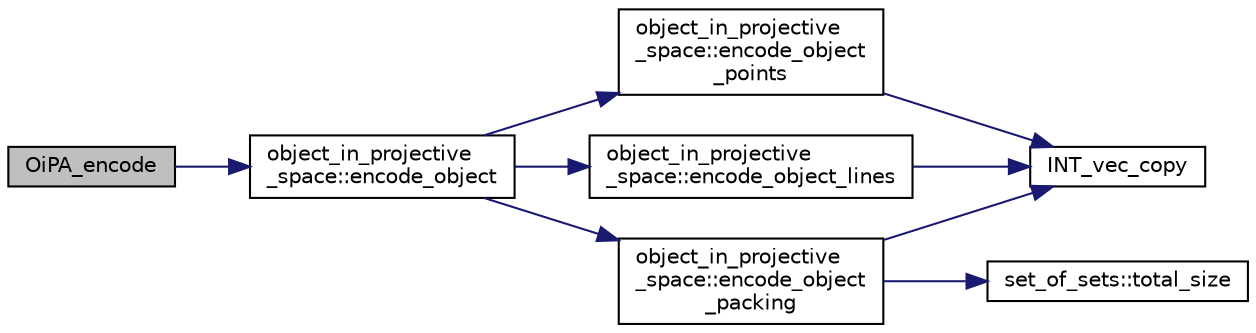 digraph "OiPA_encode"
{
  edge [fontname="Helvetica",fontsize="10",labelfontname="Helvetica",labelfontsize="10"];
  node [fontname="Helvetica",fontsize="10",shape=record];
  rankdir="LR";
  Node651 [label="OiPA_encode",height=0.2,width=0.4,color="black", fillcolor="grey75", style="filled", fontcolor="black"];
  Node651 -> Node652 [color="midnightblue",fontsize="10",style="solid",fontname="Helvetica"];
  Node652 [label="object_in_projective\l_space::encode_object",height=0.2,width=0.4,color="black", fillcolor="white", style="filled",URL="$d7/d08/classobject__in__projective__space.html#a94a707237ade58291c1fc48f883c4930"];
  Node652 -> Node653 [color="midnightblue",fontsize="10",style="solid",fontname="Helvetica"];
  Node653 [label="object_in_projective\l_space::encode_object\l_points",height=0.2,width=0.4,color="black", fillcolor="white", style="filled",URL="$d7/d08/classobject__in__projective__space.html#a46edc8e2e918819dd5fc880eb52177b8"];
  Node653 -> Node654 [color="midnightblue",fontsize="10",style="solid",fontname="Helvetica"];
  Node654 [label="INT_vec_copy",height=0.2,width=0.4,color="black", fillcolor="white", style="filled",URL="$df/dbf/sajeeb_8_c.html#ac2d875e27e009af6ec04d17254d11075"];
  Node652 -> Node655 [color="midnightblue",fontsize="10",style="solid",fontname="Helvetica"];
  Node655 [label="object_in_projective\l_space::encode_object_lines",height=0.2,width=0.4,color="black", fillcolor="white", style="filled",URL="$d7/d08/classobject__in__projective__space.html#a8fef74d42e906760c9c4a90254e75e3d"];
  Node655 -> Node654 [color="midnightblue",fontsize="10",style="solid",fontname="Helvetica"];
  Node652 -> Node656 [color="midnightblue",fontsize="10",style="solid",fontname="Helvetica"];
  Node656 [label="object_in_projective\l_space::encode_object\l_packing",height=0.2,width=0.4,color="black", fillcolor="white", style="filled",URL="$d7/d08/classobject__in__projective__space.html#af83064813b2e471be045e74620c134df"];
  Node656 -> Node657 [color="midnightblue",fontsize="10",style="solid",fontname="Helvetica"];
  Node657 [label="set_of_sets::total_size",height=0.2,width=0.4,color="black", fillcolor="white", style="filled",URL="$da/dd6/classset__of__sets.html#af96cd6c538107806b02d19defb54059e"];
  Node656 -> Node654 [color="midnightblue",fontsize="10",style="solid",fontname="Helvetica"];
}
